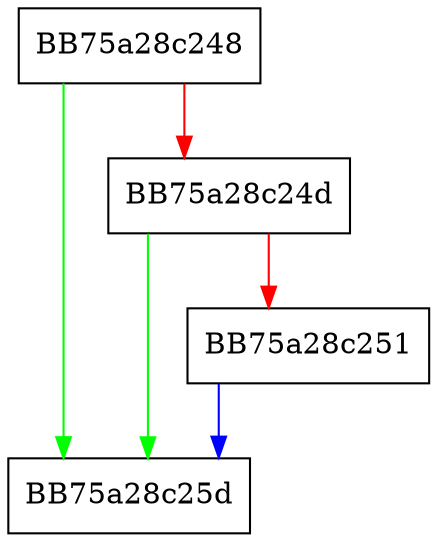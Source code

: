 digraph sqlite3ExprListSetSortOrder {
  node [shape="box"];
  graph [splines=ortho];
  BB75a28c248 -> BB75a28c25d [color="green"];
  BB75a28c248 -> BB75a28c24d [color="red"];
  BB75a28c24d -> BB75a28c25d [color="green"];
  BB75a28c24d -> BB75a28c251 [color="red"];
  BB75a28c251 -> BB75a28c25d [color="blue"];
}